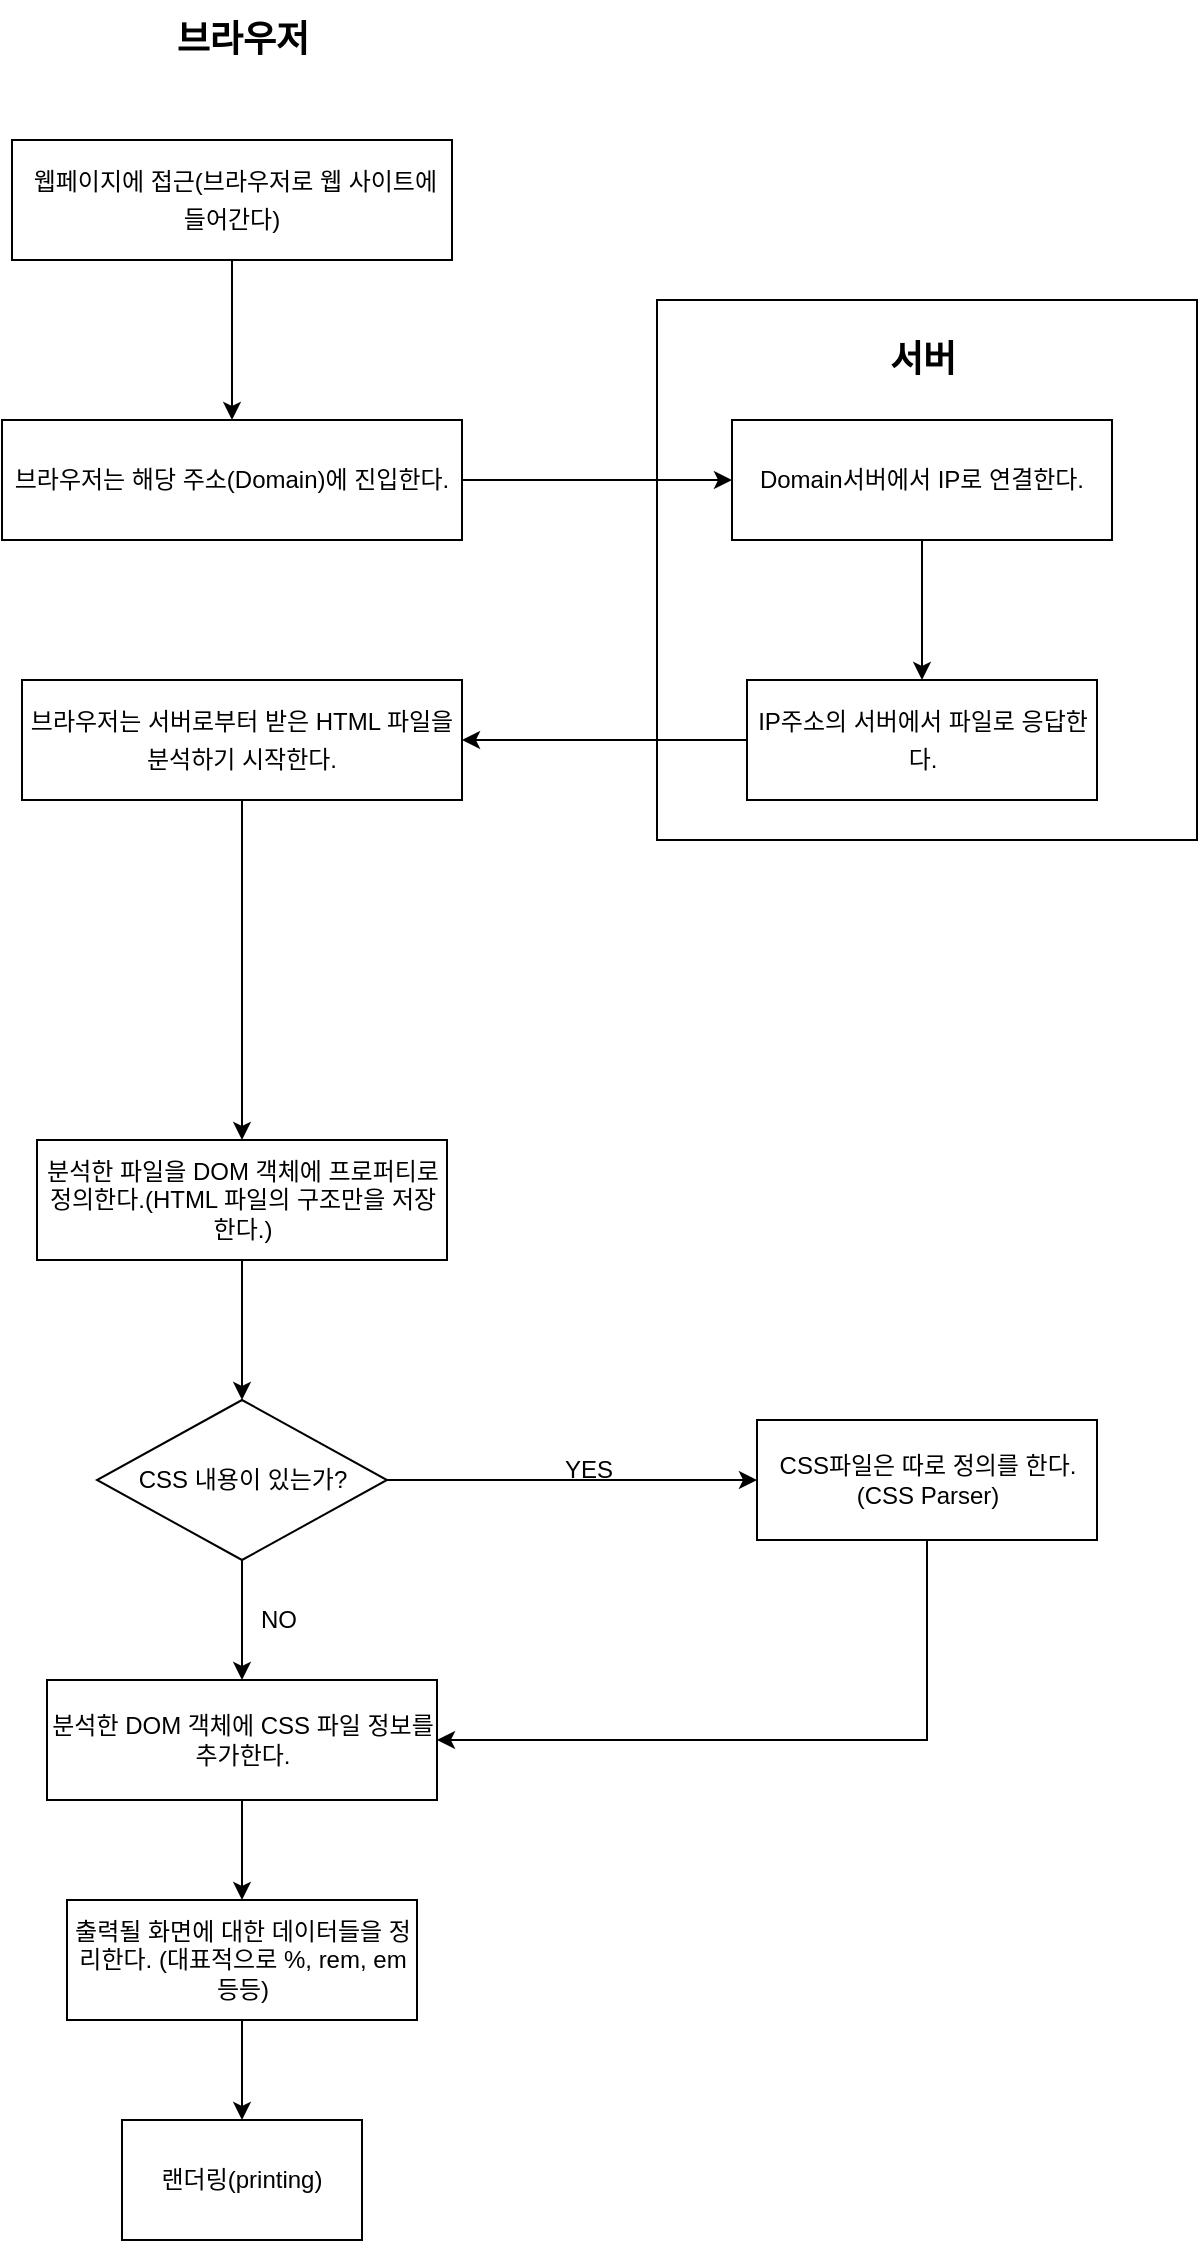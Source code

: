 <mxfile version="20.2.8" type="device"><diagram id="D7yEnwl09lehp0DjUmQ5" name="페이지-1"><mxGraphModel dx="1422" dy="737" grid="1" gridSize="10" guides="1" tooltips="1" connect="1" arrows="1" fold="1" page="1" pageScale="1" pageWidth="827" pageHeight="1169" math="0" shadow="0"><root><mxCell id="0"/><mxCell id="1" parent="0"/><mxCell id="FNmMgbirNIH6RcXsSA7t-29" value="" style="whiteSpace=wrap;html=1;aspect=fixed;labelBackgroundColor=#FFFFFF;fontFamily=Helvetica;fontSize=12;fontColor=#000000;" vertex="1" parent="1"><mxGeometry x="402.5" y="190" width="270" height="270" as="geometry"/></mxCell><mxCell id="FNmMgbirNIH6RcXsSA7t-4" value="" style="edgeStyle=orthogonalEdgeStyle;rounded=0;orthogonalLoop=1;jettySize=auto;html=1;" edge="1" parent="1" source="FNmMgbirNIH6RcXsSA7t-1" target="FNmMgbirNIH6RcXsSA7t-3"><mxGeometry relative="1" as="geometry"/></mxCell><mxCell id="FNmMgbirNIH6RcXsSA7t-1" value="&lt;div style=&quot;line-height: 19px;&quot;&gt;&lt;font style=&quot;font-size: 12px;&quot;&gt;&amp;nbsp;웹페이지에 접근(브라우저로 웹 사이트에 들어간다)&lt;/font&gt;&lt;/div&gt;" style="rounded=0;whiteSpace=wrap;html=1;" vertex="1" parent="1"><mxGeometry x="80" y="110" width="220" height="60" as="geometry"/></mxCell><mxCell id="FNmMgbirNIH6RcXsSA7t-6" value="" style="edgeStyle=orthogonalEdgeStyle;rounded=0;orthogonalLoop=1;jettySize=auto;html=1;" edge="1" parent="1" source="FNmMgbirNIH6RcXsSA7t-3" target="FNmMgbirNIH6RcXsSA7t-5"><mxGeometry relative="1" as="geometry"/></mxCell><mxCell id="FNmMgbirNIH6RcXsSA7t-3" value="&lt;div style=&quot;line-height: 19px;&quot;&gt;&lt;span style=&quot;background-color: rgb(255, 255, 255);&quot;&gt;&lt;font style=&quot;font-size: 12px;&quot;&gt;브라우저는 해당 주소(Domain)에 진입한다.&lt;/font&gt;&lt;/span&gt;&lt;/div&gt;" style="whiteSpace=wrap;html=1;rounded=0;" vertex="1" parent="1"><mxGeometry x="75" y="250" width="230" height="60" as="geometry"/></mxCell><mxCell id="FNmMgbirNIH6RcXsSA7t-8" value="" style="edgeStyle=orthogonalEdgeStyle;rounded=0;orthogonalLoop=1;jettySize=auto;html=1;" edge="1" parent="1" source="FNmMgbirNIH6RcXsSA7t-5" target="FNmMgbirNIH6RcXsSA7t-7"><mxGeometry relative="1" as="geometry"/></mxCell><mxCell id="FNmMgbirNIH6RcXsSA7t-5" value="&lt;div style=&quot;line-height: 19px;&quot;&gt;&lt;span style=&quot;background-color: rgb(255, 255, 255);&quot;&gt;&lt;font style=&quot;font-size: 12px;&quot;&gt;Domain서버에서 IP로 연결한다.&lt;/font&gt;&lt;/span&gt;&lt;/div&gt;" style="whiteSpace=wrap;html=1;rounded=0;" vertex="1" parent="1"><mxGeometry x="440" y="250" width="190" height="60" as="geometry"/></mxCell><mxCell id="FNmMgbirNIH6RcXsSA7t-10" value="" style="edgeStyle=orthogonalEdgeStyle;rounded=0;orthogonalLoop=1;jettySize=auto;html=1;" edge="1" parent="1" source="FNmMgbirNIH6RcXsSA7t-7" target="FNmMgbirNIH6RcXsSA7t-9"><mxGeometry relative="1" as="geometry"/></mxCell><mxCell id="FNmMgbirNIH6RcXsSA7t-7" value="&lt;div style=&quot;line-height: 19px;&quot;&gt;&lt;span style=&quot;background-color: rgb(255, 255, 255);&quot;&gt;&lt;font style=&quot;font-size: 12px;&quot;&gt;IP주소의 서버에서 파일로 응답한다.&lt;/font&gt;&lt;/span&gt;&lt;/div&gt;" style="whiteSpace=wrap;html=1;rounded=0;" vertex="1" parent="1"><mxGeometry x="447.5" y="380" width="175" height="60" as="geometry"/></mxCell><mxCell id="FNmMgbirNIH6RcXsSA7t-12" value="" style="edgeStyle=orthogonalEdgeStyle;rounded=0;orthogonalLoop=1;jettySize=auto;html=1;" edge="1" parent="1" source="FNmMgbirNIH6RcXsSA7t-9" target="FNmMgbirNIH6RcXsSA7t-11"><mxGeometry relative="1" as="geometry"/></mxCell><mxCell id="FNmMgbirNIH6RcXsSA7t-9" value="&lt;div style=&quot;line-height: 19px;&quot;&gt;&lt;span style=&quot;background-color: rgb(255, 255, 255);&quot;&gt;&lt;font style=&quot;font-size: 12px;&quot;&gt;브라우저는 서버로부터 받은 HTML 파일을 분석하기 시작한다.&lt;/font&gt;&lt;/span&gt;&lt;/div&gt;" style="rounded=0;whiteSpace=wrap;html=1;" vertex="1" parent="1"><mxGeometry x="85" y="380" width="220" height="60" as="geometry"/></mxCell><mxCell id="FNmMgbirNIH6RcXsSA7t-14" value="" style="edgeStyle=orthogonalEdgeStyle;rounded=0;orthogonalLoop=1;jettySize=auto;html=1;" edge="1" parent="1" source="FNmMgbirNIH6RcXsSA7t-11" target="FNmMgbirNIH6RcXsSA7t-13"><mxGeometry relative="1" as="geometry"/></mxCell><mxCell id="FNmMgbirNIH6RcXsSA7t-11" value="분석한 파일을 DOM 객체에 프로퍼티로 정의한다.(HTML 파일의 구조만을 저장한다.)" style="whiteSpace=wrap;html=1;rounded=0;" vertex="1" parent="1"><mxGeometry x="92.5" y="610" width="205" height="60" as="geometry"/></mxCell><mxCell id="FNmMgbirNIH6RcXsSA7t-16" value="" style="edgeStyle=orthogonalEdgeStyle;rounded=0;orthogonalLoop=1;jettySize=auto;html=1;" edge="1" parent="1" source="FNmMgbirNIH6RcXsSA7t-13" target="FNmMgbirNIH6RcXsSA7t-15"><mxGeometry relative="1" as="geometry"/></mxCell><mxCell id="FNmMgbirNIH6RcXsSA7t-18" value="" style="edgeStyle=orthogonalEdgeStyle;rounded=0;orthogonalLoop=1;jettySize=auto;html=1;" edge="1" parent="1" source="FNmMgbirNIH6RcXsSA7t-13" target="FNmMgbirNIH6RcXsSA7t-17"><mxGeometry relative="1" as="geometry"/></mxCell><mxCell id="FNmMgbirNIH6RcXsSA7t-13" value="CSS 내용이 있는가?" style="rhombus;whiteSpace=wrap;html=1;rounded=0;" vertex="1" parent="1"><mxGeometry x="122.5" y="740" width="145" height="80" as="geometry"/></mxCell><mxCell id="FNmMgbirNIH6RcXsSA7t-23" value="" style="edgeStyle=orthogonalEdgeStyle;rounded=0;orthogonalLoop=1;jettySize=auto;html=1;" edge="1" parent="1" source="FNmMgbirNIH6RcXsSA7t-15" target="FNmMgbirNIH6RcXsSA7t-22"><mxGeometry relative="1" as="geometry"/></mxCell><mxCell id="FNmMgbirNIH6RcXsSA7t-15" value="분석한 DOM 객체에 CSS 파일 정보를 추가한다." style="rounded=0;whiteSpace=wrap;html=1;" vertex="1" parent="1"><mxGeometry x="97.5" y="880" width="195" height="60" as="geometry"/></mxCell><mxCell id="FNmMgbirNIH6RcXsSA7t-21" style="edgeStyle=orthogonalEdgeStyle;rounded=0;orthogonalLoop=1;jettySize=auto;html=1;exitX=0.5;exitY=1;exitDx=0;exitDy=0;entryX=1;entryY=0.5;entryDx=0;entryDy=0;" edge="1" parent="1" source="FNmMgbirNIH6RcXsSA7t-17" target="FNmMgbirNIH6RcXsSA7t-15"><mxGeometry relative="1" as="geometry"/></mxCell><mxCell id="FNmMgbirNIH6RcXsSA7t-17" value="CSS파일은 따로 정의를 한다. (CSS Parser)" style="whiteSpace=wrap;html=1;rounded=0;" vertex="1" parent="1"><mxGeometry x="452.5" y="750" width="170" height="60" as="geometry"/></mxCell><mxCell id="FNmMgbirNIH6RcXsSA7t-19" value="NO" style="text;html=1;align=center;verticalAlign=middle;resizable=0;points=[];autosize=1;strokeColor=none;fillColor=none;" vertex="1" parent="1"><mxGeometry x="192.5" y="835" width="40" height="30" as="geometry"/></mxCell><mxCell id="FNmMgbirNIH6RcXsSA7t-20" value="YES" style="text;html=1;align=center;verticalAlign=middle;resizable=0;points=[];autosize=1;strokeColor=none;fillColor=none;" vertex="1" parent="1"><mxGeometry x="342.5" y="760" width="50" height="30" as="geometry"/></mxCell><mxCell id="FNmMgbirNIH6RcXsSA7t-25" value="" style="edgeStyle=orthogonalEdgeStyle;rounded=0;orthogonalLoop=1;jettySize=auto;html=1;" edge="1" parent="1" source="FNmMgbirNIH6RcXsSA7t-22" target="FNmMgbirNIH6RcXsSA7t-24"><mxGeometry relative="1" as="geometry"/></mxCell><mxCell id="FNmMgbirNIH6RcXsSA7t-22" value="출력될 화면에 대한 데이터들을 정리한다. (대표적으로 %, rem, em 등등)" style="whiteSpace=wrap;html=1;rounded=0;" vertex="1" parent="1"><mxGeometry x="107.5" y="990" width="175" height="60" as="geometry"/></mxCell><mxCell id="FNmMgbirNIH6RcXsSA7t-24" value="랜더링(printing)" style="whiteSpace=wrap;html=1;rounded=0;" vertex="1" parent="1"><mxGeometry x="135" y="1100" width="120" height="60" as="geometry"/></mxCell><mxCell id="FNmMgbirNIH6RcXsSA7t-26" value="&lt;b&gt;&lt;font style=&quot;font-size: 18px;&quot;&gt;브라우저&lt;/font&gt;&lt;/b&gt;" style="text;html=1;align=center;verticalAlign=middle;resizable=0;points=[];autosize=1;strokeColor=none;fillColor=none;" vertex="1" parent="1"><mxGeometry x="145" y="40" width="100" height="40" as="geometry"/></mxCell><mxCell id="FNmMgbirNIH6RcXsSA7t-27" value="&lt;b&gt;서버&lt;/b&gt;" style="text;html=1;align=center;verticalAlign=middle;resizable=0;points=[];autosize=1;strokeColor=none;fillColor=none;fontSize=18;" vertex="1" parent="1"><mxGeometry x="505" y="200" width="60" height="40" as="geometry"/></mxCell></root></mxGraphModel></diagram></mxfile>